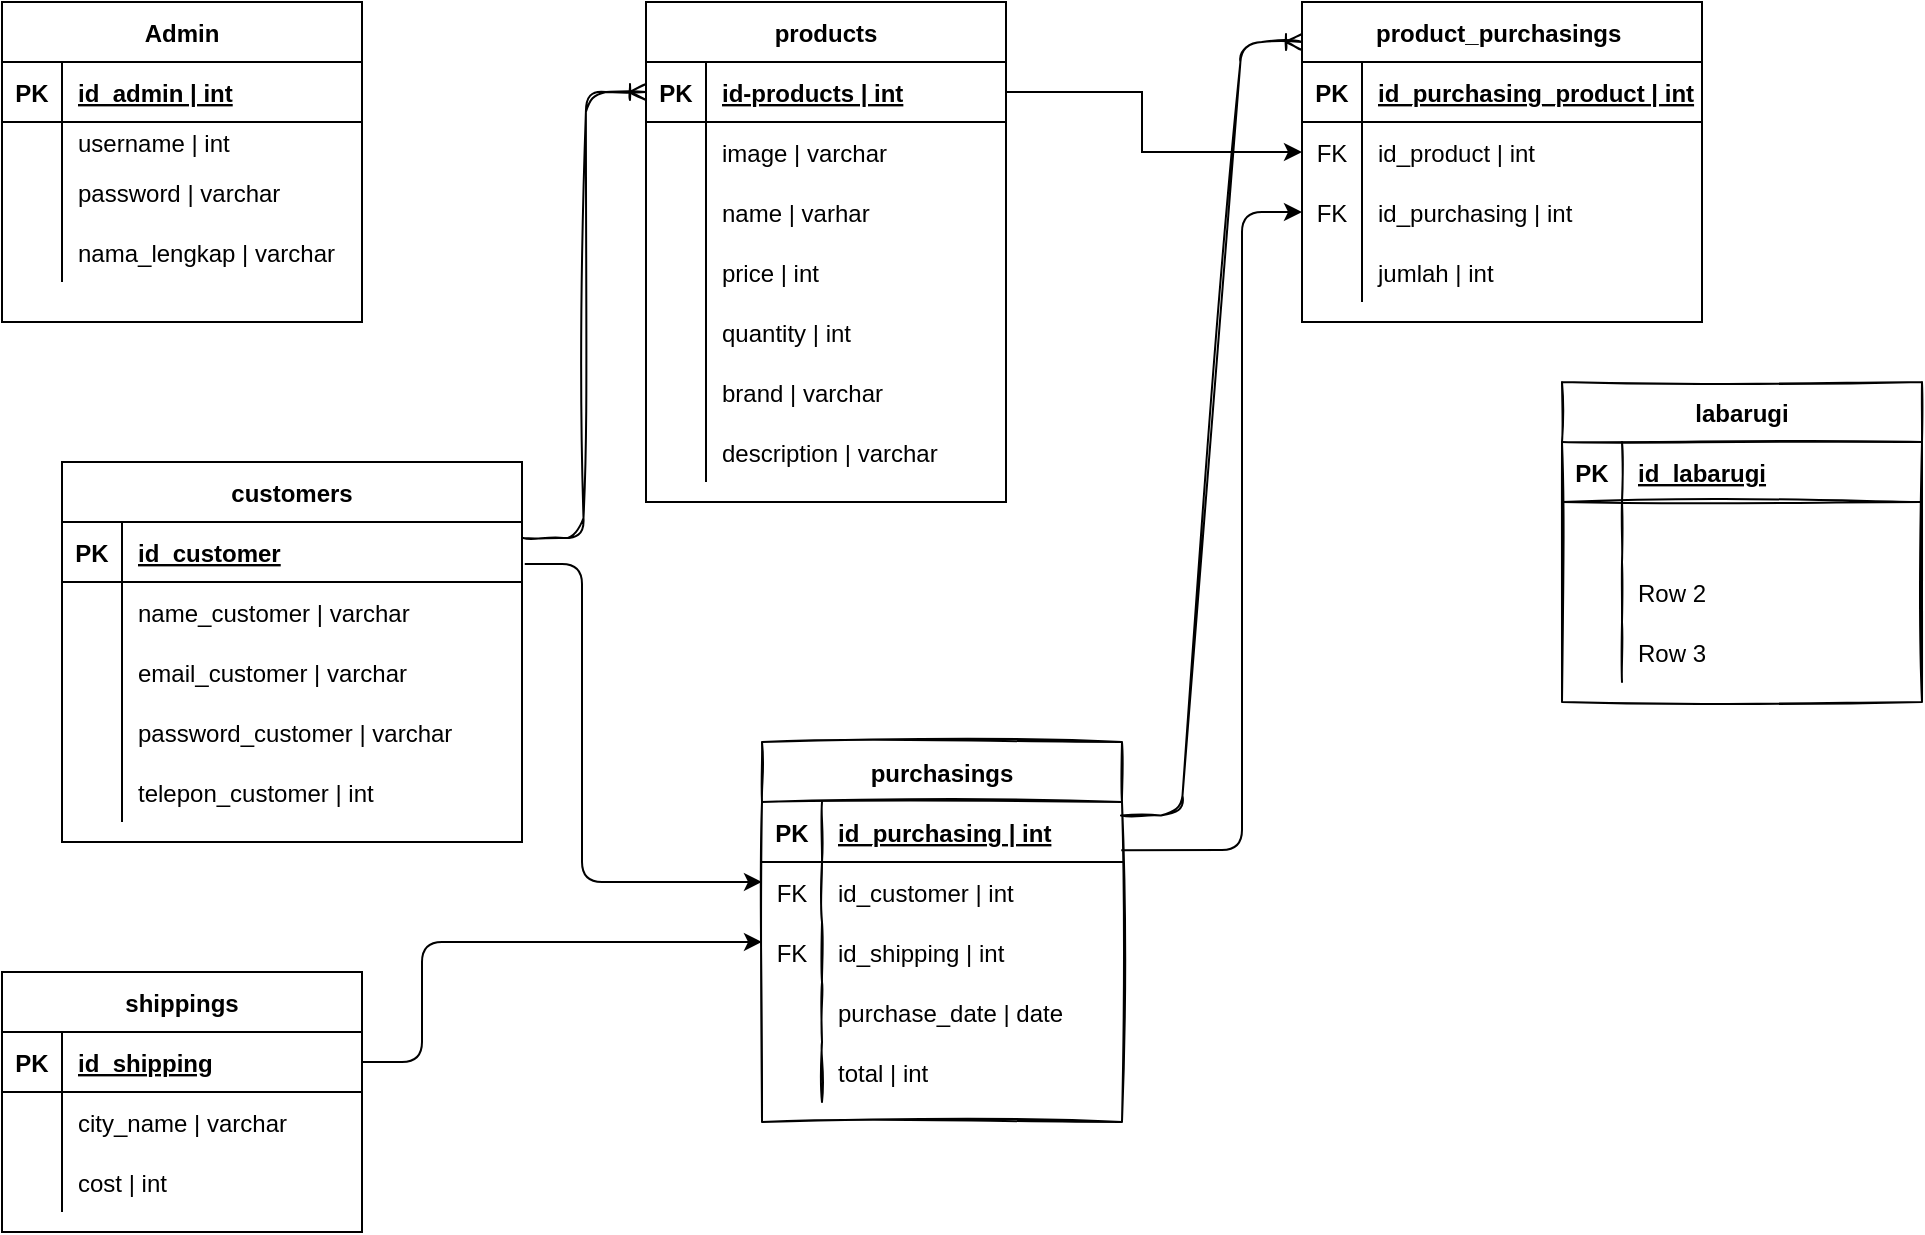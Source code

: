 <mxfile version="20.0.1" type="github">
  <diagram id="7tqskbv9V9_dB_xnzfoZ" name="Page-1">
    <mxGraphModel dx="2350" dy="1771" grid="1" gridSize="10" guides="1" tooltips="1" connect="1" arrows="1" fold="1" page="1" pageScale="1" pageWidth="850" pageHeight="1100" math="0" shadow="0">
      <root>
        <mxCell id="0" />
        <mxCell id="1" parent="0" />
        <mxCell id="XLYsOh_dV__SNCZWyzTx-1" value="Admin" style="shape=table;startSize=30;container=1;collapsible=1;childLayout=tableLayout;fixedRows=1;rowLines=0;fontStyle=1;align=center;resizeLast=1;" vertex="1" parent="1">
          <mxGeometry x="-850" y="-1100" width="180" height="160" as="geometry" />
        </mxCell>
        <mxCell id="XLYsOh_dV__SNCZWyzTx-2" value="" style="shape=tableRow;horizontal=0;startSize=0;swimlaneHead=0;swimlaneBody=0;fillColor=none;collapsible=0;dropTarget=0;points=[[0,0.5],[1,0.5]];portConstraint=eastwest;top=0;left=0;right=0;bottom=1;" vertex="1" parent="XLYsOh_dV__SNCZWyzTx-1">
          <mxGeometry y="30" width="180" height="30" as="geometry" />
        </mxCell>
        <mxCell id="XLYsOh_dV__SNCZWyzTx-3" value="PK" style="shape=partialRectangle;connectable=0;fillColor=none;top=0;left=0;bottom=0;right=0;fontStyle=1;overflow=hidden;" vertex="1" parent="XLYsOh_dV__SNCZWyzTx-2">
          <mxGeometry width="30" height="30" as="geometry">
            <mxRectangle width="30" height="30" as="alternateBounds" />
          </mxGeometry>
        </mxCell>
        <mxCell id="XLYsOh_dV__SNCZWyzTx-4" value="id_admin | int" style="shape=partialRectangle;connectable=0;fillColor=none;top=0;left=0;bottom=0;right=0;align=left;spacingLeft=6;fontStyle=5;overflow=hidden;" vertex="1" parent="XLYsOh_dV__SNCZWyzTx-2">
          <mxGeometry x="30" width="150" height="30" as="geometry">
            <mxRectangle width="150" height="30" as="alternateBounds" />
          </mxGeometry>
        </mxCell>
        <mxCell id="XLYsOh_dV__SNCZWyzTx-5" value="" style="shape=tableRow;horizontal=0;startSize=0;swimlaneHead=0;swimlaneBody=0;fillColor=none;collapsible=0;dropTarget=0;points=[[0,0.5],[1,0.5]];portConstraint=eastwest;top=0;left=0;right=0;bottom=0;" vertex="1" parent="XLYsOh_dV__SNCZWyzTx-1">
          <mxGeometry y="60" width="180" height="20" as="geometry" />
        </mxCell>
        <mxCell id="XLYsOh_dV__SNCZWyzTx-6" value="" style="shape=partialRectangle;connectable=0;fillColor=none;top=0;left=0;bottom=0;right=0;editable=1;overflow=hidden;" vertex="1" parent="XLYsOh_dV__SNCZWyzTx-5">
          <mxGeometry width="30" height="20" as="geometry">
            <mxRectangle width="30" height="20" as="alternateBounds" />
          </mxGeometry>
        </mxCell>
        <mxCell id="XLYsOh_dV__SNCZWyzTx-7" value="username | int" style="shape=partialRectangle;connectable=0;fillColor=none;top=0;left=0;bottom=0;right=0;align=left;spacingLeft=6;overflow=hidden;" vertex="1" parent="XLYsOh_dV__SNCZWyzTx-5">
          <mxGeometry x="30" width="150" height="20" as="geometry">
            <mxRectangle width="150" height="20" as="alternateBounds" />
          </mxGeometry>
        </mxCell>
        <mxCell id="XLYsOh_dV__SNCZWyzTx-8" value="" style="shape=tableRow;horizontal=0;startSize=0;swimlaneHead=0;swimlaneBody=0;fillColor=none;collapsible=0;dropTarget=0;points=[[0,0.5],[1,0.5]];portConstraint=eastwest;top=0;left=0;right=0;bottom=0;" vertex="1" parent="XLYsOh_dV__SNCZWyzTx-1">
          <mxGeometry y="80" width="180" height="30" as="geometry" />
        </mxCell>
        <mxCell id="XLYsOh_dV__SNCZWyzTx-9" value="" style="shape=partialRectangle;connectable=0;fillColor=none;top=0;left=0;bottom=0;right=0;editable=1;overflow=hidden;" vertex="1" parent="XLYsOh_dV__SNCZWyzTx-8">
          <mxGeometry width="30" height="30" as="geometry">
            <mxRectangle width="30" height="30" as="alternateBounds" />
          </mxGeometry>
        </mxCell>
        <mxCell id="XLYsOh_dV__SNCZWyzTx-10" value="password | varchar" style="shape=partialRectangle;connectable=0;fillColor=none;top=0;left=0;bottom=0;right=0;align=left;spacingLeft=6;overflow=hidden;" vertex="1" parent="XLYsOh_dV__SNCZWyzTx-8">
          <mxGeometry x="30" width="150" height="30" as="geometry">
            <mxRectangle width="150" height="30" as="alternateBounds" />
          </mxGeometry>
        </mxCell>
        <mxCell id="XLYsOh_dV__SNCZWyzTx-11" value="" style="shape=tableRow;horizontal=0;startSize=0;swimlaneHead=0;swimlaneBody=0;fillColor=none;collapsible=0;dropTarget=0;points=[[0,0.5],[1,0.5]];portConstraint=eastwest;top=0;left=0;right=0;bottom=0;" vertex="1" parent="XLYsOh_dV__SNCZWyzTx-1">
          <mxGeometry y="110" width="180" height="30" as="geometry" />
        </mxCell>
        <mxCell id="XLYsOh_dV__SNCZWyzTx-12" value="" style="shape=partialRectangle;connectable=0;fillColor=none;top=0;left=0;bottom=0;right=0;editable=1;overflow=hidden;" vertex="1" parent="XLYsOh_dV__SNCZWyzTx-11">
          <mxGeometry width="30" height="30" as="geometry">
            <mxRectangle width="30" height="30" as="alternateBounds" />
          </mxGeometry>
        </mxCell>
        <mxCell id="XLYsOh_dV__SNCZWyzTx-13" value="nama_lengkap | varchar" style="shape=partialRectangle;connectable=0;fillColor=none;top=0;left=0;bottom=0;right=0;align=left;spacingLeft=6;overflow=hidden;" vertex="1" parent="XLYsOh_dV__SNCZWyzTx-11">
          <mxGeometry x="30" width="150" height="30" as="geometry">
            <mxRectangle width="150" height="30" as="alternateBounds" />
          </mxGeometry>
        </mxCell>
        <mxCell id="XLYsOh_dV__SNCZWyzTx-27" value="customers" style="shape=table;startSize=30;container=1;collapsible=1;childLayout=tableLayout;fixedRows=1;rowLines=0;fontStyle=1;align=center;resizeLast=1;" vertex="1" parent="1">
          <mxGeometry x="-820" y="-870" width="230" height="190" as="geometry" />
        </mxCell>
        <mxCell id="XLYsOh_dV__SNCZWyzTx-28" value="" style="shape=tableRow;horizontal=0;startSize=0;swimlaneHead=0;swimlaneBody=0;fillColor=none;collapsible=0;dropTarget=0;points=[[0,0.5],[1,0.5]];portConstraint=eastwest;top=0;left=0;right=0;bottom=1;" vertex="1" parent="XLYsOh_dV__SNCZWyzTx-27">
          <mxGeometry y="30" width="230" height="30" as="geometry" />
        </mxCell>
        <mxCell id="XLYsOh_dV__SNCZWyzTx-29" value="PK" style="shape=partialRectangle;connectable=0;fillColor=none;top=0;left=0;bottom=0;right=0;fontStyle=1;overflow=hidden;" vertex="1" parent="XLYsOh_dV__SNCZWyzTx-28">
          <mxGeometry width="30" height="30" as="geometry">
            <mxRectangle width="30" height="30" as="alternateBounds" />
          </mxGeometry>
        </mxCell>
        <mxCell id="XLYsOh_dV__SNCZWyzTx-30" value="id_customer" style="shape=partialRectangle;connectable=0;fillColor=none;top=0;left=0;bottom=0;right=0;align=left;spacingLeft=6;fontStyle=5;overflow=hidden;" vertex="1" parent="XLYsOh_dV__SNCZWyzTx-28">
          <mxGeometry x="30" width="200" height="30" as="geometry">
            <mxRectangle width="200" height="30" as="alternateBounds" />
          </mxGeometry>
        </mxCell>
        <mxCell id="XLYsOh_dV__SNCZWyzTx-31" value="" style="shape=tableRow;horizontal=0;startSize=0;swimlaneHead=0;swimlaneBody=0;fillColor=none;collapsible=0;dropTarget=0;points=[[0,0.5],[1,0.5]];portConstraint=eastwest;top=0;left=0;right=0;bottom=0;" vertex="1" parent="XLYsOh_dV__SNCZWyzTx-27">
          <mxGeometry y="60" width="230" height="30" as="geometry" />
        </mxCell>
        <mxCell id="XLYsOh_dV__SNCZWyzTx-32" value="" style="shape=partialRectangle;connectable=0;fillColor=none;top=0;left=0;bottom=0;right=0;editable=1;overflow=hidden;" vertex="1" parent="XLYsOh_dV__SNCZWyzTx-31">
          <mxGeometry width="30" height="30" as="geometry">
            <mxRectangle width="30" height="30" as="alternateBounds" />
          </mxGeometry>
        </mxCell>
        <mxCell id="XLYsOh_dV__SNCZWyzTx-33" value="name_customer | varchar" style="shape=partialRectangle;connectable=0;fillColor=none;top=0;left=0;bottom=0;right=0;align=left;spacingLeft=6;overflow=hidden;" vertex="1" parent="XLYsOh_dV__SNCZWyzTx-31">
          <mxGeometry x="30" width="200" height="30" as="geometry">
            <mxRectangle width="200" height="30" as="alternateBounds" />
          </mxGeometry>
        </mxCell>
        <mxCell id="XLYsOh_dV__SNCZWyzTx-34" value="" style="shape=tableRow;horizontal=0;startSize=0;swimlaneHead=0;swimlaneBody=0;fillColor=none;collapsible=0;dropTarget=0;points=[[0,0.5],[1,0.5]];portConstraint=eastwest;top=0;left=0;right=0;bottom=0;" vertex="1" parent="XLYsOh_dV__SNCZWyzTx-27">
          <mxGeometry y="90" width="230" height="30" as="geometry" />
        </mxCell>
        <mxCell id="XLYsOh_dV__SNCZWyzTx-35" value="" style="shape=partialRectangle;connectable=0;fillColor=none;top=0;left=0;bottom=0;right=0;editable=1;overflow=hidden;" vertex="1" parent="XLYsOh_dV__SNCZWyzTx-34">
          <mxGeometry width="30" height="30" as="geometry">
            <mxRectangle width="30" height="30" as="alternateBounds" />
          </mxGeometry>
        </mxCell>
        <mxCell id="XLYsOh_dV__SNCZWyzTx-36" value="email_customer | varchar" style="shape=partialRectangle;connectable=0;fillColor=none;top=0;left=0;bottom=0;right=0;align=left;spacingLeft=6;overflow=hidden;" vertex="1" parent="XLYsOh_dV__SNCZWyzTx-34">
          <mxGeometry x="30" width="200" height="30" as="geometry">
            <mxRectangle width="200" height="30" as="alternateBounds" />
          </mxGeometry>
        </mxCell>
        <mxCell id="XLYsOh_dV__SNCZWyzTx-37" value="" style="shape=tableRow;horizontal=0;startSize=0;swimlaneHead=0;swimlaneBody=0;fillColor=none;collapsible=0;dropTarget=0;points=[[0,0.5],[1,0.5]];portConstraint=eastwest;top=0;left=0;right=0;bottom=0;" vertex="1" parent="XLYsOh_dV__SNCZWyzTx-27">
          <mxGeometry y="120" width="230" height="30" as="geometry" />
        </mxCell>
        <mxCell id="XLYsOh_dV__SNCZWyzTx-38" value="" style="shape=partialRectangle;connectable=0;fillColor=none;top=0;left=0;bottom=0;right=0;editable=1;overflow=hidden;" vertex="1" parent="XLYsOh_dV__SNCZWyzTx-37">
          <mxGeometry width="30" height="30" as="geometry">
            <mxRectangle width="30" height="30" as="alternateBounds" />
          </mxGeometry>
        </mxCell>
        <mxCell id="XLYsOh_dV__SNCZWyzTx-39" value="password_customer | varchar" style="shape=partialRectangle;connectable=0;fillColor=none;top=0;left=0;bottom=0;right=0;align=left;spacingLeft=6;overflow=hidden;" vertex="1" parent="XLYsOh_dV__SNCZWyzTx-37">
          <mxGeometry x="30" width="200" height="30" as="geometry">
            <mxRectangle width="200" height="30" as="alternateBounds" />
          </mxGeometry>
        </mxCell>
        <mxCell id="XLYsOh_dV__SNCZWyzTx-136" value="" style="shape=tableRow;horizontal=0;startSize=0;swimlaneHead=0;swimlaneBody=0;fillColor=none;collapsible=0;dropTarget=0;points=[[0,0.5],[1,0.5]];portConstraint=eastwest;top=0;left=0;right=0;bottom=0;" vertex="1" parent="XLYsOh_dV__SNCZWyzTx-27">
          <mxGeometry y="150" width="230" height="30" as="geometry" />
        </mxCell>
        <mxCell id="XLYsOh_dV__SNCZWyzTx-137" value="" style="shape=partialRectangle;connectable=0;fillColor=none;top=0;left=0;bottom=0;right=0;editable=1;overflow=hidden;" vertex="1" parent="XLYsOh_dV__SNCZWyzTx-136">
          <mxGeometry width="30" height="30" as="geometry">
            <mxRectangle width="30" height="30" as="alternateBounds" />
          </mxGeometry>
        </mxCell>
        <mxCell id="XLYsOh_dV__SNCZWyzTx-138" value="telepon_customer | int" style="shape=partialRectangle;connectable=0;fillColor=none;top=0;left=0;bottom=0;right=0;align=left;spacingLeft=6;overflow=hidden;" vertex="1" parent="XLYsOh_dV__SNCZWyzTx-136">
          <mxGeometry x="30" width="200" height="30" as="geometry">
            <mxRectangle width="200" height="30" as="alternateBounds" />
          </mxGeometry>
        </mxCell>
        <mxCell id="XLYsOh_dV__SNCZWyzTx-40" value="shippings" style="shape=table;startSize=30;container=1;collapsible=1;childLayout=tableLayout;fixedRows=1;rowLines=0;fontStyle=1;align=center;resizeLast=1;" vertex="1" parent="1">
          <mxGeometry x="-850" y="-615" width="180" height="130" as="geometry" />
        </mxCell>
        <mxCell id="XLYsOh_dV__SNCZWyzTx-41" value="" style="shape=tableRow;horizontal=0;startSize=0;swimlaneHead=0;swimlaneBody=0;fillColor=none;collapsible=0;dropTarget=0;points=[[0,0.5],[1,0.5]];portConstraint=eastwest;top=0;left=0;right=0;bottom=1;" vertex="1" parent="XLYsOh_dV__SNCZWyzTx-40">
          <mxGeometry y="30" width="180" height="30" as="geometry" />
        </mxCell>
        <mxCell id="XLYsOh_dV__SNCZWyzTx-42" value="PK" style="shape=partialRectangle;connectable=0;fillColor=none;top=0;left=0;bottom=0;right=0;fontStyle=1;overflow=hidden;" vertex="1" parent="XLYsOh_dV__SNCZWyzTx-41">
          <mxGeometry width="30" height="30" as="geometry">
            <mxRectangle width="30" height="30" as="alternateBounds" />
          </mxGeometry>
        </mxCell>
        <mxCell id="XLYsOh_dV__SNCZWyzTx-43" value="id_shipping" style="shape=partialRectangle;connectable=0;fillColor=none;top=0;left=0;bottom=0;right=0;align=left;spacingLeft=6;fontStyle=5;overflow=hidden;" vertex="1" parent="XLYsOh_dV__SNCZWyzTx-41">
          <mxGeometry x="30" width="150" height="30" as="geometry">
            <mxRectangle width="150" height="30" as="alternateBounds" />
          </mxGeometry>
        </mxCell>
        <mxCell id="XLYsOh_dV__SNCZWyzTx-44" value="" style="shape=tableRow;horizontal=0;startSize=0;swimlaneHead=0;swimlaneBody=0;fillColor=none;collapsible=0;dropTarget=0;points=[[0,0.5],[1,0.5]];portConstraint=eastwest;top=0;left=0;right=0;bottom=0;" vertex="1" parent="XLYsOh_dV__SNCZWyzTx-40">
          <mxGeometry y="60" width="180" height="30" as="geometry" />
        </mxCell>
        <mxCell id="XLYsOh_dV__SNCZWyzTx-45" value="" style="shape=partialRectangle;connectable=0;fillColor=none;top=0;left=0;bottom=0;right=0;editable=1;overflow=hidden;" vertex="1" parent="XLYsOh_dV__SNCZWyzTx-44">
          <mxGeometry width="30" height="30" as="geometry">
            <mxRectangle width="30" height="30" as="alternateBounds" />
          </mxGeometry>
        </mxCell>
        <mxCell id="XLYsOh_dV__SNCZWyzTx-46" value="city_name | varchar" style="shape=partialRectangle;connectable=0;fillColor=none;top=0;left=0;bottom=0;right=0;align=left;spacingLeft=6;overflow=hidden;" vertex="1" parent="XLYsOh_dV__SNCZWyzTx-44">
          <mxGeometry x="30" width="150" height="30" as="geometry">
            <mxRectangle width="150" height="30" as="alternateBounds" />
          </mxGeometry>
        </mxCell>
        <mxCell id="XLYsOh_dV__SNCZWyzTx-47" value="" style="shape=tableRow;horizontal=0;startSize=0;swimlaneHead=0;swimlaneBody=0;fillColor=none;collapsible=0;dropTarget=0;points=[[0,0.5],[1,0.5]];portConstraint=eastwest;top=0;left=0;right=0;bottom=0;" vertex="1" parent="XLYsOh_dV__SNCZWyzTx-40">
          <mxGeometry y="90" width="180" height="30" as="geometry" />
        </mxCell>
        <mxCell id="XLYsOh_dV__SNCZWyzTx-48" value="" style="shape=partialRectangle;connectable=0;fillColor=none;top=0;left=0;bottom=0;right=0;editable=1;overflow=hidden;" vertex="1" parent="XLYsOh_dV__SNCZWyzTx-47">
          <mxGeometry width="30" height="30" as="geometry">
            <mxRectangle width="30" height="30" as="alternateBounds" />
          </mxGeometry>
        </mxCell>
        <mxCell id="XLYsOh_dV__SNCZWyzTx-49" value="cost | int" style="shape=partialRectangle;connectable=0;fillColor=none;top=0;left=0;bottom=0;right=0;align=left;spacingLeft=6;overflow=hidden;" vertex="1" parent="XLYsOh_dV__SNCZWyzTx-47">
          <mxGeometry x="30" width="150" height="30" as="geometry">
            <mxRectangle width="150" height="30" as="alternateBounds" />
          </mxGeometry>
        </mxCell>
        <mxCell id="XLYsOh_dV__SNCZWyzTx-53" value="purchasings" style="shape=table;startSize=30;container=1;collapsible=1;childLayout=tableLayout;fixedRows=1;rowLines=0;fontStyle=1;align=center;resizeLast=1;gradientColor=none;swimlaneFillColor=none;rounded=0;swimlaneLine=1;shadow=0;sketch=1;" vertex="1" parent="1">
          <mxGeometry x="-470" y="-730" width="180" height="190" as="geometry" />
        </mxCell>
        <mxCell id="XLYsOh_dV__SNCZWyzTx-54" value="" style="shape=tableRow;horizontal=0;startSize=0;swimlaneHead=0;swimlaneBody=0;fillColor=none;collapsible=0;dropTarget=0;points=[[0,0.5],[1,0.5]];portConstraint=eastwest;top=0;left=0;right=0;bottom=1;" vertex="1" parent="XLYsOh_dV__SNCZWyzTx-53">
          <mxGeometry y="30" width="180" height="30" as="geometry" />
        </mxCell>
        <mxCell id="XLYsOh_dV__SNCZWyzTx-55" value="PK" style="shape=partialRectangle;connectable=0;fillColor=none;top=0;left=0;bottom=0;right=0;fontStyle=1;overflow=hidden;" vertex="1" parent="XLYsOh_dV__SNCZWyzTx-54">
          <mxGeometry width="30" height="30" as="geometry">
            <mxRectangle width="30" height="30" as="alternateBounds" />
          </mxGeometry>
        </mxCell>
        <mxCell id="XLYsOh_dV__SNCZWyzTx-56" value="id_purchasing | int" style="shape=partialRectangle;connectable=0;fillColor=none;top=0;left=0;bottom=0;right=0;align=left;spacingLeft=6;fontStyle=5;overflow=hidden;" vertex="1" parent="XLYsOh_dV__SNCZWyzTx-54">
          <mxGeometry x="30" width="150" height="30" as="geometry">
            <mxRectangle width="150" height="30" as="alternateBounds" />
          </mxGeometry>
        </mxCell>
        <mxCell id="XLYsOh_dV__SNCZWyzTx-57" value="" style="shape=tableRow;horizontal=0;startSize=0;swimlaneHead=0;swimlaneBody=0;fillColor=none;collapsible=0;dropTarget=0;points=[[0,0.5],[1,0.5]];portConstraint=eastwest;top=0;left=0;right=0;bottom=0;" vertex="1" parent="XLYsOh_dV__SNCZWyzTx-53">
          <mxGeometry y="60" width="180" height="30" as="geometry" />
        </mxCell>
        <mxCell id="XLYsOh_dV__SNCZWyzTx-58" value="FK" style="shape=partialRectangle;connectable=0;fillColor=none;top=0;left=0;bottom=0;right=0;editable=1;overflow=hidden;" vertex="1" parent="XLYsOh_dV__SNCZWyzTx-57">
          <mxGeometry width="30" height="30" as="geometry">
            <mxRectangle width="30" height="30" as="alternateBounds" />
          </mxGeometry>
        </mxCell>
        <mxCell id="XLYsOh_dV__SNCZWyzTx-59" value="id_customer | int" style="shape=partialRectangle;connectable=0;fillColor=none;top=0;left=0;bottom=0;right=0;align=left;spacingLeft=6;overflow=hidden;" vertex="1" parent="XLYsOh_dV__SNCZWyzTx-57">
          <mxGeometry x="30" width="150" height="30" as="geometry">
            <mxRectangle width="150" height="30" as="alternateBounds" />
          </mxGeometry>
        </mxCell>
        <mxCell id="XLYsOh_dV__SNCZWyzTx-63" value="" style="shape=tableRow;horizontal=0;startSize=0;swimlaneHead=0;swimlaneBody=0;fillColor=none;collapsible=0;dropTarget=0;points=[[0,0.5],[1,0.5]];portConstraint=eastwest;top=0;left=0;right=0;bottom=0;" vertex="1" parent="XLYsOh_dV__SNCZWyzTx-53">
          <mxGeometry y="90" width="180" height="30" as="geometry" />
        </mxCell>
        <mxCell id="XLYsOh_dV__SNCZWyzTx-64" value="FK" style="shape=partialRectangle;connectable=0;fillColor=none;top=0;left=0;bottom=0;right=0;editable=1;overflow=hidden;" vertex="1" parent="XLYsOh_dV__SNCZWyzTx-63">
          <mxGeometry width="30" height="30" as="geometry">
            <mxRectangle width="30" height="30" as="alternateBounds" />
          </mxGeometry>
        </mxCell>
        <mxCell id="XLYsOh_dV__SNCZWyzTx-65" value="id_shipping | int" style="shape=partialRectangle;connectable=0;fillColor=none;top=0;left=0;bottom=0;right=0;align=left;spacingLeft=6;overflow=hidden;" vertex="1" parent="XLYsOh_dV__SNCZWyzTx-63">
          <mxGeometry x="30" width="150" height="30" as="geometry">
            <mxRectangle width="150" height="30" as="alternateBounds" />
          </mxGeometry>
        </mxCell>
        <mxCell id="XLYsOh_dV__SNCZWyzTx-60" value="" style="shape=tableRow;horizontal=0;startSize=0;swimlaneHead=0;swimlaneBody=0;fillColor=none;collapsible=0;dropTarget=0;points=[[0,0.5],[1,0.5]];portConstraint=eastwest;top=0;left=0;right=0;bottom=0;" vertex="1" parent="XLYsOh_dV__SNCZWyzTx-53">
          <mxGeometry y="120" width="180" height="30" as="geometry" />
        </mxCell>
        <mxCell id="XLYsOh_dV__SNCZWyzTx-61" value="" style="shape=partialRectangle;connectable=0;fillColor=none;top=0;left=0;bottom=0;right=0;editable=1;overflow=hidden;" vertex="1" parent="XLYsOh_dV__SNCZWyzTx-60">
          <mxGeometry width="30" height="30" as="geometry">
            <mxRectangle width="30" height="30" as="alternateBounds" />
          </mxGeometry>
        </mxCell>
        <mxCell id="XLYsOh_dV__SNCZWyzTx-62" value="purchase_date | date" style="shape=partialRectangle;connectable=0;fillColor=none;top=0;left=0;bottom=0;right=0;align=left;spacingLeft=6;overflow=hidden;" vertex="1" parent="XLYsOh_dV__SNCZWyzTx-60">
          <mxGeometry x="30" width="150" height="30" as="geometry">
            <mxRectangle width="150" height="30" as="alternateBounds" />
          </mxGeometry>
        </mxCell>
        <mxCell id="XLYsOh_dV__SNCZWyzTx-139" value="" style="shape=tableRow;horizontal=0;startSize=0;swimlaneHead=0;swimlaneBody=0;fillColor=none;collapsible=0;dropTarget=0;points=[[0,0.5],[1,0.5]];portConstraint=eastwest;top=0;left=0;right=0;bottom=0;" vertex="1" parent="XLYsOh_dV__SNCZWyzTx-53">
          <mxGeometry y="150" width="180" height="30" as="geometry" />
        </mxCell>
        <mxCell id="XLYsOh_dV__SNCZWyzTx-140" value="" style="shape=partialRectangle;connectable=0;fillColor=none;top=0;left=0;bottom=0;right=0;editable=1;overflow=hidden;" vertex="1" parent="XLYsOh_dV__SNCZWyzTx-139">
          <mxGeometry width="30" height="30" as="geometry">
            <mxRectangle width="30" height="30" as="alternateBounds" />
          </mxGeometry>
        </mxCell>
        <mxCell id="XLYsOh_dV__SNCZWyzTx-141" value="total | int" style="shape=partialRectangle;connectable=0;fillColor=none;top=0;left=0;bottom=0;right=0;align=left;spacingLeft=6;overflow=hidden;" vertex="1" parent="XLYsOh_dV__SNCZWyzTx-139">
          <mxGeometry x="30" width="150" height="30" as="geometry">
            <mxRectangle width="150" height="30" as="alternateBounds" />
          </mxGeometry>
        </mxCell>
        <mxCell id="XLYsOh_dV__SNCZWyzTx-66" value="product_purchasings " style="shape=table;startSize=30;container=1;collapsible=1;childLayout=tableLayout;fixedRows=1;rowLines=0;fontStyle=1;align=center;resizeLast=1;" vertex="1" parent="1">
          <mxGeometry x="-200" y="-1100" width="200" height="160" as="geometry">
            <mxRectangle x="-180" y="-1100" width="160" height="30" as="alternateBounds" />
          </mxGeometry>
        </mxCell>
        <mxCell id="XLYsOh_dV__SNCZWyzTx-67" value="" style="shape=tableRow;horizontal=0;startSize=0;swimlaneHead=0;swimlaneBody=0;fillColor=none;collapsible=0;dropTarget=0;points=[[0,0.5],[1,0.5]];portConstraint=eastwest;top=0;left=0;right=0;bottom=1;" vertex="1" parent="XLYsOh_dV__SNCZWyzTx-66">
          <mxGeometry y="30" width="200" height="30" as="geometry" />
        </mxCell>
        <mxCell id="XLYsOh_dV__SNCZWyzTx-68" value="PK" style="shape=partialRectangle;connectable=0;fillColor=none;top=0;left=0;bottom=0;right=0;fontStyle=1;overflow=hidden;" vertex="1" parent="XLYsOh_dV__SNCZWyzTx-67">
          <mxGeometry width="30" height="30" as="geometry">
            <mxRectangle width="30" height="30" as="alternateBounds" />
          </mxGeometry>
        </mxCell>
        <mxCell id="XLYsOh_dV__SNCZWyzTx-69" value="id_purchasing_product | int" style="shape=partialRectangle;connectable=0;fillColor=none;top=0;left=0;bottom=0;right=0;align=left;spacingLeft=6;fontStyle=5;overflow=hidden;" vertex="1" parent="XLYsOh_dV__SNCZWyzTx-67">
          <mxGeometry x="30" width="170" height="30" as="geometry">
            <mxRectangle width="170" height="30" as="alternateBounds" />
          </mxGeometry>
        </mxCell>
        <mxCell id="XLYsOh_dV__SNCZWyzTx-73" value="" style="shape=tableRow;horizontal=0;startSize=0;swimlaneHead=0;swimlaneBody=0;fillColor=none;collapsible=0;dropTarget=0;points=[[0,0.5],[1,0.5]];portConstraint=eastwest;top=0;left=0;right=0;bottom=0;" vertex="1" parent="XLYsOh_dV__SNCZWyzTx-66">
          <mxGeometry y="60" width="200" height="30" as="geometry" />
        </mxCell>
        <mxCell id="XLYsOh_dV__SNCZWyzTx-74" value="FK" style="shape=partialRectangle;connectable=0;fillColor=none;top=0;left=0;bottom=0;right=0;editable=1;overflow=hidden;" vertex="1" parent="XLYsOh_dV__SNCZWyzTx-73">
          <mxGeometry width="30" height="30" as="geometry">
            <mxRectangle width="30" height="30" as="alternateBounds" />
          </mxGeometry>
        </mxCell>
        <mxCell id="XLYsOh_dV__SNCZWyzTx-75" value="id_product | int" style="shape=partialRectangle;connectable=0;fillColor=none;top=0;left=0;bottom=0;right=0;align=left;spacingLeft=6;overflow=hidden;" vertex="1" parent="XLYsOh_dV__SNCZWyzTx-73">
          <mxGeometry x="30" width="170" height="30" as="geometry">
            <mxRectangle width="170" height="30" as="alternateBounds" />
          </mxGeometry>
        </mxCell>
        <mxCell id="XLYsOh_dV__SNCZWyzTx-70" value="" style="shape=tableRow;horizontal=0;startSize=0;swimlaneHead=0;swimlaneBody=0;fillColor=none;collapsible=0;dropTarget=0;points=[[0,0.5],[1,0.5]];portConstraint=eastwest;top=0;left=0;right=0;bottom=0;" vertex="1" parent="XLYsOh_dV__SNCZWyzTx-66">
          <mxGeometry y="90" width="200" height="30" as="geometry" />
        </mxCell>
        <mxCell id="XLYsOh_dV__SNCZWyzTx-71" value="FK" style="shape=partialRectangle;connectable=0;fillColor=none;top=0;left=0;bottom=0;right=0;editable=1;overflow=hidden;" vertex="1" parent="XLYsOh_dV__SNCZWyzTx-70">
          <mxGeometry width="30" height="30" as="geometry">
            <mxRectangle width="30" height="30" as="alternateBounds" />
          </mxGeometry>
        </mxCell>
        <mxCell id="XLYsOh_dV__SNCZWyzTx-72" value="id_purchasing | int" style="shape=partialRectangle;connectable=0;fillColor=none;top=0;left=0;bottom=0;right=0;align=left;spacingLeft=6;overflow=hidden;" vertex="1" parent="XLYsOh_dV__SNCZWyzTx-70">
          <mxGeometry x="30" width="170" height="30" as="geometry">
            <mxRectangle width="170" height="30" as="alternateBounds" />
          </mxGeometry>
        </mxCell>
        <mxCell id="XLYsOh_dV__SNCZWyzTx-76" value="" style="shape=tableRow;horizontal=0;startSize=0;swimlaneHead=0;swimlaneBody=0;fillColor=none;collapsible=0;dropTarget=0;points=[[0,0.5],[1,0.5]];portConstraint=eastwest;top=0;left=0;right=0;bottom=0;" vertex="1" parent="XLYsOh_dV__SNCZWyzTx-66">
          <mxGeometry y="120" width="200" height="30" as="geometry" />
        </mxCell>
        <mxCell id="XLYsOh_dV__SNCZWyzTx-77" value="" style="shape=partialRectangle;connectable=0;fillColor=none;top=0;left=0;bottom=0;right=0;editable=1;overflow=hidden;" vertex="1" parent="XLYsOh_dV__SNCZWyzTx-76">
          <mxGeometry width="30" height="30" as="geometry">
            <mxRectangle width="30" height="30" as="alternateBounds" />
          </mxGeometry>
        </mxCell>
        <mxCell id="XLYsOh_dV__SNCZWyzTx-78" value="jumlah | int" style="shape=partialRectangle;connectable=0;fillColor=none;top=0;left=0;bottom=0;right=0;align=left;spacingLeft=6;overflow=hidden;" vertex="1" parent="XLYsOh_dV__SNCZWyzTx-76">
          <mxGeometry x="30" width="170" height="30" as="geometry">
            <mxRectangle width="170" height="30" as="alternateBounds" />
          </mxGeometry>
        </mxCell>
        <mxCell id="XLYsOh_dV__SNCZWyzTx-79" value="products" style="shape=table;startSize=30;container=1;collapsible=1;childLayout=tableLayout;fixedRows=1;rowLines=0;fontStyle=1;align=center;resizeLast=1;" vertex="1" parent="1">
          <mxGeometry x="-528" y="-1100" width="180" height="250" as="geometry" />
        </mxCell>
        <mxCell id="XLYsOh_dV__SNCZWyzTx-80" value="" style="shape=tableRow;horizontal=0;startSize=0;swimlaneHead=0;swimlaneBody=0;fillColor=none;collapsible=0;dropTarget=0;points=[[0,0.5],[1,0.5]];portConstraint=eastwest;top=0;left=0;right=0;bottom=1;" vertex="1" parent="XLYsOh_dV__SNCZWyzTx-79">
          <mxGeometry y="30" width="180" height="30" as="geometry" />
        </mxCell>
        <mxCell id="XLYsOh_dV__SNCZWyzTx-81" value="PK" style="shape=partialRectangle;connectable=0;fillColor=none;top=0;left=0;bottom=0;right=0;fontStyle=1;overflow=hidden;" vertex="1" parent="XLYsOh_dV__SNCZWyzTx-80">
          <mxGeometry width="30" height="30" as="geometry">
            <mxRectangle width="30" height="30" as="alternateBounds" />
          </mxGeometry>
        </mxCell>
        <mxCell id="XLYsOh_dV__SNCZWyzTx-82" value="id-products | int" style="shape=partialRectangle;connectable=0;fillColor=none;top=0;left=0;bottom=0;right=0;align=left;spacingLeft=6;fontStyle=5;overflow=hidden;" vertex="1" parent="XLYsOh_dV__SNCZWyzTx-80">
          <mxGeometry x="30" width="150" height="30" as="geometry">
            <mxRectangle width="150" height="30" as="alternateBounds" />
          </mxGeometry>
        </mxCell>
        <mxCell id="XLYsOh_dV__SNCZWyzTx-83" value="" style="shape=tableRow;horizontal=0;startSize=0;swimlaneHead=0;swimlaneBody=0;fillColor=none;collapsible=0;dropTarget=0;points=[[0,0.5],[1,0.5]];portConstraint=eastwest;top=0;left=0;right=0;bottom=0;" vertex="1" parent="XLYsOh_dV__SNCZWyzTx-79">
          <mxGeometry y="60" width="180" height="30" as="geometry" />
        </mxCell>
        <mxCell id="XLYsOh_dV__SNCZWyzTx-84" value="" style="shape=partialRectangle;connectable=0;fillColor=none;top=0;left=0;bottom=0;right=0;editable=1;overflow=hidden;" vertex="1" parent="XLYsOh_dV__SNCZWyzTx-83">
          <mxGeometry width="30" height="30" as="geometry">
            <mxRectangle width="30" height="30" as="alternateBounds" />
          </mxGeometry>
        </mxCell>
        <mxCell id="XLYsOh_dV__SNCZWyzTx-85" value="image | varchar" style="shape=partialRectangle;connectable=0;fillColor=none;top=0;left=0;bottom=0;right=0;align=left;spacingLeft=6;overflow=hidden;" vertex="1" parent="XLYsOh_dV__SNCZWyzTx-83">
          <mxGeometry x="30" width="150" height="30" as="geometry">
            <mxRectangle width="150" height="30" as="alternateBounds" />
          </mxGeometry>
        </mxCell>
        <mxCell id="XLYsOh_dV__SNCZWyzTx-86" value="" style="shape=tableRow;horizontal=0;startSize=0;swimlaneHead=0;swimlaneBody=0;fillColor=none;collapsible=0;dropTarget=0;points=[[0,0.5],[1,0.5]];portConstraint=eastwest;top=0;left=0;right=0;bottom=0;" vertex="1" parent="XLYsOh_dV__SNCZWyzTx-79">
          <mxGeometry y="90" width="180" height="30" as="geometry" />
        </mxCell>
        <mxCell id="XLYsOh_dV__SNCZWyzTx-87" value="" style="shape=partialRectangle;connectable=0;fillColor=none;top=0;left=0;bottom=0;right=0;editable=1;overflow=hidden;" vertex="1" parent="XLYsOh_dV__SNCZWyzTx-86">
          <mxGeometry width="30" height="30" as="geometry">
            <mxRectangle width="30" height="30" as="alternateBounds" />
          </mxGeometry>
        </mxCell>
        <mxCell id="XLYsOh_dV__SNCZWyzTx-88" value="name | varhar" style="shape=partialRectangle;connectable=0;fillColor=none;top=0;left=0;bottom=0;right=0;align=left;spacingLeft=6;overflow=hidden;" vertex="1" parent="XLYsOh_dV__SNCZWyzTx-86">
          <mxGeometry x="30" width="150" height="30" as="geometry">
            <mxRectangle width="150" height="30" as="alternateBounds" />
          </mxGeometry>
        </mxCell>
        <mxCell id="XLYsOh_dV__SNCZWyzTx-89" value="" style="shape=tableRow;horizontal=0;startSize=0;swimlaneHead=0;swimlaneBody=0;fillColor=none;collapsible=0;dropTarget=0;points=[[0,0.5],[1,0.5]];portConstraint=eastwest;top=0;left=0;right=0;bottom=0;" vertex="1" parent="XLYsOh_dV__SNCZWyzTx-79">
          <mxGeometry y="120" width="180" height="30" as="geometry" />
        </mxCell>
        <mxCell id="XLYsOh_dV__SNCZWyzTx-90" value="" style="shape=partialRectangle;connectable=0;fillColor=none;top=0;left=0;bottom=0;right=0;editable=1;overflow=hidden;" vertex="1" parent="XLYsOh_dV__SNCZWyzTx-89">
          <mxGeometry width="30" height="30" as="geometry">
            <mxRectangle width="30" height="30" as="alternateBounds" />
          </mxGeometry>
        </mxCell>
        <mxCell id="XLYsOh_dV__SNCZWyzTx-91" value="price | int" style="shape=partialRectangle;connectable=0;fillColor=none;top=0;left=0;bottom=0;right=0;align=left;spacingLeft=6;overflow=hidden;" vertex="1" parent="XLYsOh_dV__SNCZWyzTx-89">
          <mxGeometry x="30" width="150" height="30" as="geometry">
            <mxRectangle width="150" height="30" as="alternateBounds" />
          </mxGeometry>
        </mxCell>
        <mxCell id="XLYsOh_dV__SNCZWyzTx-124" value="" style="shape=tableRow;horizontal=0;startSize=0;swimlaneHead=0;swimlaneBody=0;fillColor=none;collapsible=0;dropTarget=0;points=[[0,0.5],[1,0.5]];portConstraint=eastwest;top=0;left=0;right=0;bottom=0;" vertex="1" parent="XLYsOh_dV__SNCZWyzTx-79">
          <mxGeometry y="150" width="180" height="30" as="geometry" />
        </mxCell>
        <mxCell id="XLYsOh_dV__SNCZWyzTx-125" value="" style="shape=partialRectangle;connectable=0;fillColor=none;top=0;left=0;bottom=0;right=0;editable=1;overflow=hidden;" vertex="1" parent="XLYsOh_dV__SNCZWyzTx-124">
          <mxGeometry width="30" height="30" as="geometry">
            <mxRectangle width="30" height="30" as="alternateBounds" />
          </mxGeometry>
        </mxCell>
        <mxCell id="XLYsOh_dV__SNCZWyzTx-126" value="quantity | int" style="shape=partialRectangle;connectable=0;fillColor=none;top=0;left=0;bottom=0;right=0;align=left;spacingLeft=6;overflow=hidden;" vertex="1" parent="XLYsOh_dV__SNCZWyzTx-124">
          <mxGeometry x="30" width="150" height="30" as="geometry">
            <mxRectangle width="150" height="30" as="alternateBounds" />
          </mxGeometry>
        </mxCell>
        <mxCell id="XLYsOh_dV__SNCZWyzTx-130" value="" style="shape=tableRow;horizontal=0;startSize=0;swimlaneHead=0;swimlaneBody=0;fillColor=none;collapsible=0;dropTarget=0;points=[[0,0.5],[1,0.5]];portConstraint=eastwest;top=0;left=0;right=0;bottom=0;" vertex="1" parent="XLYsOh_dV__SNCZWyzTx-79">
          <mxGeometry y="180" width="180" height="30" as="geometry" />
        </mxCell>
        <mxCell id="XLYsOh_dV__SNCZWyzTx-131" value="" style="shape=partialRectangle;connectable=0;fillColor=none;top=0;left=0;bottom=0;right=0;editable=1;overflow=hidden;" vertex="1" parent="XLYsOh_dV__SNCZWyzTx-130">
          <mxGeometry width="30" height="30" as="geometry">
            <mxRectangle width="30" height="30" as="alternateBounds" />
          </mxGeometry>
        </mxCell>
        <mxCell id="XLYsOh_dV__SNCZWyzTx-132" value="brand | varchar" style="shape=partialRectangle;connectable=0;fillColor=none;top=0;left=0;bottom=0;right=0;align=left;spacingLeft=6;overflow=hidden;" vertex="1" parent="XLYsOh_dV__SNCZWyzTx-130">
          <mxGeometry x="30" width="150" height="30" as="geometry">
            <mxRectangle width="150" height="30" as="alternateBounds" />
          </mxGeometry>
        </mxCell>
        <mxCell id="XLYsOh_dV__SNCZWyzTx-133" value="" style="shape=tableRow;horizontal=0;startSize=0;swimlaneHead=0;swimlaneBody=0;fillColor=none;collapsible=0;dropTarget=0;points=[[0,0.5],[1,0.5]];portConstraint=eastwest;top=0;left=0;right=0;bottom=0;" vertex="1" parent="XLYsOh_dV__SNCZWyzTx-79">
          <mxGeometry y="210" width="180" height="30" as="geometry" />
        </mxCell>
        <mxCell id="XLYsOh_dV__SNCZWyzTx-134" value="" style="shape=partialRectangle;connectable=0;fillColor=none;top=0;left=0;bottom=0;right=0;editable=1;overflow=hidden;" vertex="1" parent="XLYsOh_dV__SNCZWyzTx-133">
          <mxGeometry width="30" height="30" as="geometry">
            <mxRectangle width="30" height="30" as="alternateBounds" />
          </mxGeometry>
        </mxCell>
        <mxCell id="XLYsOh_dV__SNCZWyzTx-135" value="description | varchar" style="shape=partialRectangle;connectable=0;fillColor=none;top=0;left=0;bottom=0;right=0;align=left;spacingLeft=6;overflow=hidden;" vertex="1" parent="XLYsOh_dV__SNCZWyzTx-133">
          <mxGeometry x="30" width="150" height="30" as="geometry">
            <mxRectangle width="150" height="30" as="alternateBounds" />
          </mxGeometry>
        </mxCell>
        <mxCell id="XLYsOh_dV__SNCZWyzTx-147" value="" style="endArrow=classic;html=1;rounded=0;exitX=1;exitY=0.5;exitDx=0;exitDy=0;entryX=0;entryY=0.5;entryDx=0;entryDy=0;" edge="1" parent="1" source="XLYsOh_dV__SNCZWyzTx-80" target="XLYsOh_dV__SNCZWyzTx-73">
          <mxGeometry width="50" height="50" relative="1" as="geometry">
            <mxPoint x="-260" y="-840" as="sourcePoint" />
            <mxPoint x="-210" y="-890" as="targetPoint" />
            <Array as="points">
              <mxPoint x="-280" y="-1055" />
              <mxPoint x="-280" y="-1025" />
            </Array>
          </mxGeometry>
        </mxCell>
        <mxCell id="XLYsOh_dV__SNCZWyzTx-150" value="" style="edgeStyle=entityRelationEdgeStyle;fontSize=12;html=1;endArrow=ERoneToMany;rounded=1;exitX=1.003;exitY=0.267;exitDx=0;exitDy=0;entryX=0;entryY=0.5;entryDx=0;entryDy=0;exitPerimeter=0;sketch=1;" edge="1" parent="1" source="XLYsOh_dV__SNCZWyzTx-28" target="XLYsOh_dV__SNCZWyzTx-80">
          <mxGeometry width="100" height="100" relative="1" as="geometry">
            <mxPoint x="-290" y="-810" as="sourcePoint" />
            <mxPoint x="-190" y="-910" as="targetPoint" />
          </mxGeometry>
        </mxCell>
        <mxCell id="XLYsOh_dV__SNCZWyzTx-154" value="" style="edgeStyle=entityRelationEdgeStyle;fontSize=12;html=1;endArrow=ERoneToMany;rounded=1;entryX=0;entryY=0.125;entryDx=0;entryDy=0;entryPerimeter=0;exitX=0.997;exitY=0.225;exitDx=0;exitDy=0;exitPerimeter=0;sketch=1;" edge="1" parent="1" source="XLYsOh_dV__SNCZWyzTx-54" target="XLYsOh_dV__SNCZWyzTx-66">
          <mxGeometry width="100" height="100" relative="1" as="geometry">
            <mxPoint x="-350" y="-578" as="sourcePoint" />
            <mxPoint x="-200" y="-720" as="targetPoint" />
          </mxGeometry>
        </mxCell>
        <mxCell id="XLYsOh_dV__SNCZWyzTx-187" value="" style="endArrow=classic;html=1;exitX=1.006;exitY=0.7;exitDx=0;exitDy=0;exitPerimeter=0;entryX=0;entryY=0.333;entryDx=0;entryDy=0;entryPerimeter=0;rounded=1;" edge="1" parent="1" source="XLYsOh_dV__SNCZWyzTx-28" target="XLYsOh_dV__SNCZWyzTx-57">
          <mxGeometry width="50" height="50" relative="1" as="geometry">
            <mxPoint x="-540" y="-660" as="sourcePoint" />
            <mxPoint x="-490" y="-710" as="targetPoint" />
            <Array as="points">
              <mxPoint x="-560" y="-819" />
              <mxPoint x="-560" y="-660" />
            </Array>
          </mxGeometry>
        </mxCell>
        <mxCell id="XLYsOh_dV__SNCZWyzTx-188" value="" style="endArrow=classic;html=1;rounded=1;exitX=1;exitY=0.5;exitDx=0;exitDy=0;entryX=0;entryY=0.333;entryDx=0;entryDy=0;entryPerimeter=0;" edge="1" parent="1" source="XLYsOh_dV__SNCZWyzTx-41" target="XLYsOh_dV__SNCZWyzTx-63">
          <mxGeometry width="50" height="50" relative="1" as="geometry">
            <mxPoint x="-580" y="-610" as="sourcePoint" />
            <mxPoint x="-530" y="-660" as="targetPoint" />
            <Array as="points">
              <mxPoint x="-640" y="-570" />
              <mxPoint x="-640" y="-630" />
            </Array>
          </mxGeometry>
        </mxCell>
        <mxCell id="XLYsOh_dV__SNCZWyzTx-189" value="" style="endArrow=classic;html=1;rounded=1;exitX=0.998;exitY=0.804;exitDx=0;exitDy=0;exitPerimeter=0;entryX=0;entryY=0.5;entryDx=0;entryDy=0;" edge="1" parent="1" source="XLYsOh_dV__SNCZWyzTx-54" target="XLYsOh_dV__SNCZWyzTx-70">
          <mxGeometry width="50" height="50" relative="1" as="geometry">
            <mxPoint x="-230" y="-750" as="sourcePoint" />
            <mxPoint x="-180" y="-800" as="targetPoint" />
            <Array as="points">
              <mxPoint x="-230" y="-676" />
              <mxPoint x="-230" y="-995" />
              <mxPoint x="-200" y="-995" />
            </Array>
          </mxGeometry>
        </mxCell>
        <mxCell id="XLYsOh_dV__SNCZWyzTx-190" value="labarugi" style="shape=table;startSize=30;container=1;collapsible=1;childLayout=tableLayout;fixedRows=1;rowLines=0;fontStyle=1;align=center;resizeLast=1;rounded=0;shadow=0;sketch=1;gradientColor=none;" vertex="1" parent="1">
          <mxGeometry x="-70" y="-910" width="180" height="160" as="geometry" />
        </mxCell>
        <mxCell id="XLYsOh_dV__SNCZWyzTx-191" value="" style="shape=tableRow;horizontal=0;startSize=0;swimlaneHead=0;swimlaneBody=0;fillColor=none;collapsible=0;dropTarget=0;points=[[0,0.5],[1,0.5]];portConstraint=eastwest;top=0;left=0;right=0;bottom=1;rounded=0;shadow=0;sketch=1;" vertex="1" parent="XLYsOh_dV__SNCZWyzTx-190">
          <mxGeometry y="30" width="180" height="30" as="geometry" />
        </mxCell>
        <mxCell id="XLYsOh_dV__SNCZWyzTx-192" value="PK" style="shape=partialRectangle;connectable=0;fillColor=none;top=0;left=0;bottom=0;right=0;fontStyle=1;overflow=hidden;rounded=0;shadow=0;sketch=1;" vertex="1" parent="XLYsOh_dV__SNCZWyzTx-191">
          <mxGeometry width="30" height="30" as="geometry">
            <mxRectangle width="30" height="30" as="alternateBounds" />
          </mxGeometry>
        </mxCell>
        <mxCell id="XLYsOh_dV__SNCZWyzTx-193" value="id_labarugi" style="shape=partialRectangle;connectable=0;fillColor=none;top=0;left=0;bottom=0;right=0;align=left;spacingLeft=6;fontStyle=5;overflow=hidden;rounded=0;shadow=0;sketch=1;" vertex="1" parent="XLYsOh_dV__SNCZWyzTx-191">
          <mxGeometry x="30" width="150" height="30" as="geometry">
            <mxRectangle width="150" height="30" as="alternateBounds" />
          </mxGeometry>
        </mxCell>
        <mxCell id="XLYsOh_dV__SNCZWyzTx-194" value="" style="shape=tableRow;horizontal=0;startSize=0;swimlaneHead=0;swimlaneBody=0;fillColor=none;collapsible=0;dropTarget=0;points=[[0,0.5],[1,0.5]];portConstraint=eastwest;top=0;left=0;right=0;bottom=0;rounded=0;shadow=0;sketch=1;" vertex="1" parent="XLYsOh_dV__SNCZWyzTx-190">
          <mxGeometry y="60" width="180" height="30" as="geometry" />
        </mxCell>
        <mxCell id="XLYsOh_dV__SNCZWyzTx-195" value="" style="shape=partialRectangle;connectable=0;fillColor=none;top=0;left=0;bottom=0;right=0;editable=1;overflow=hidden;rounded=0;shadow=0;sketch=1;" vertex="1" parent="XLYsOh_dV__SNCZWyzTx-194">
          <mxGeometry width="30" height="30" as="geometry">
            <mxRectangle width="30" height="30" as="alternateBounds" />
          </mxGeometry>
        </mxCell>
        <mxCell id="XLYsOh_dV__SNCZWyzTx-196" value="" style="shape=partialRectangle;connectable=0;fillColor=none;top=0;left=0;bottom=0;right=0;align=left;spacingLeft=6;overflow=hidden;rounded=0;shadow=0;sketch=1;" vertex="1" parent="XLYsOh_dV__SNCZWyzTx-194">
          <mxGeometry x="30" width="150" height="30" as="geometry">
            <mxRectangle width="150" height="30" as="alternateBounds" />
          </mxGeometry>
        </mxCell>
        <mxCell id="XLYsOh_dV__SNCZWyzTx-197" value="" style="shape=tableRow;horizontal=0;startSize=0;swimlaneHead=0;swimlaneBody=0;fillColor=none;collapsible=0;dropTarget=0;points=[[0,0.5],[1,0.5]];portConstraint=eastwest;top=0;left=0;right=0;bottom=0;rounded=0;shadow=0;sketch=1;" vertex="1" parent="XLYsOh_dV__SNCZWyzTx-190">
          <mxGeometry y="90" width="180" height="30" as="geometry" />
        </mxCell>
        <mxCell id="XLYsOh_dV__SNCZWyzTx-198" value="" style="shape=partialRectangle;connectable=0;fillColor=none;top=0;left=0;bottom=0;right=0;editable=1;overflow=hidden;rounded=0;shadow=0;sketch=1;" vertex="1" parent="XLYsOh_dV__SNCZWyzTx-197">
          <mxGeometry width="30" height="30" as="geometry">
            <mxRectangle width="30" height="30" as="alternateBounds" />
          </mxGeometry>
        </mxCell>
        <mxCell id="XLYsOh_dV__SNCZWyzTx-199" value="Row 2" style="shape=partialRectangle;connectable=0;fillColor=none;top=0;left=0;bottom=0;right=0;align=left;spacingLeft=6;overflow=hidden;rounded=0;shadow=0;sketch=1;" vertex="1" parent="XLYsOh_dV__SNCZWyzTx-197">
          <mxGeometry x="30" width="150" height="30" as="geometry">
            <mxRectangle width="150" height="30" as="alternateBounds" />
          </mxGeometry>
        </mxCell>
        <mxCell id="XLYsOh_dV__SNCZWyzTx-200" value="" style="shape=tableRow;horizontal=0;startSize=0;swimlaneHead=0;swimlaneBody=0;fillColor=none;collapsible=0;dropTarget=0;points=[[0,0.5],[1,0.5]];portConstraint=eastwest;top=0;left=0;right=0;bottom=0;rounded=0;shadow=0;sketch=1;" vertex="1" parent="XLYsOh_dV__SNCZWyzTx-190">
          <mxGeometry y="120" width="180" height="30" as="geometry" />
        </mxCell>
        <mxCell id="XLYsOh_dV__SNCZWyzTx-201" value="" style="shape=partialRectangle;connectable=0;fillColor=none;top=0;left=0;bottom=0;right=0;editable=1;overflow=hidden;rounded=0;shadow=0;sketch=1;" vertex="1" parent="XLYsOh_dV__SNCZWyzTx-200">
          <mxGeometry width="30" height="30" as="geometry">
            <mxRectangle width="30" height="30" as="alternateBounds" />
          </mxGeometry>
        </mxCell>
        <mxCell id="XLYsOh_dV__SNCZWyzTx-202" value="Row 3" style="shape=partialRectangle;connectable=0;fillColor=none;top=0;left=0;bottom=0;right=0;align=left;spacingLeft=6;overflow=hidden;rounded=0;shadow=0;sketch=1;" vertex="1" parent="XLYsOh_dV__SNCZWyzTx-200">
          <mxGeometry x="30" width="150" height="30" as="geometry">
            <mxRectangle width="150" height="30" as="alternateBounds" />
          </mxGeometry>
        </mxCell>
      </root>
    </mxGraphModel>
  </diagram>
</mxfile>
